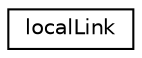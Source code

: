 digraph G
{
  edge [fontname="Helvetica",fontsize="10",labelfontname="Helvetica",labelfontsize="10"];
  node [fontname="Helvetica",fontsize="10",shape=record];
  rankdir=LR;
  Node1 [label="localLink",height=0.2,width=0.4,color="black", fillcolor="white", style="filled",URL="$d8/d7f/structlocalLink.html"];
}
